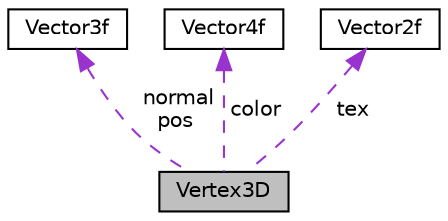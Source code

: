 digraph "Vertex3D"
{
 // LATEX_PDF_SIZE
  edge [fontname="Helvetica",fontsize="10",labelfontname="Helvetica",labelfontsize="10"];
  node [fontname="Helvetica",fontsize="10",shape=record];
  Node1 [label="Vertex3D",height=0.2,width=0.4,color="black", fillcolor="grey75", style="filled", fontcolor="black",tooltip="Textured, 3D vertex."];
  Node2 -> Node1 [dir="back",color="darkorchid3",fontsize="10",style="dashed",label=" normal\npos" ,fontname="Helvetica"];
  Node2 [label="Vector3f",height=0.2,width=0.4,color="black", fillcolor="white", style="filled",URL="$unionVector3f.html",tooltip="3D floating-point vector with convenience accessors."];
  Node3 -> Node1 [dir="back",color="darkorchid3",fontsize="10",style="dashed",label=" color" ,fontname="Helvetica"];
  Node3 [label="Vector4f",height=0.2,width=0.4,color="black", fillcolor="white", style="filled",URL="$unionVector4f.html",tooltip="4D floating-point vector with convenience accessors."];
  Node4 -> Node1 [dir="back",color="darkorchid3",fontsize="10",style="dashed",label=" tex" ,fontname="Helvetica"];
  Node4 [label="Vector2f",height=0.2,width=0.4,color="black", fillcolor="white", style="filled",URL="$unionVector2f.html",tooltip="2D floating-point vector with convenience accessors."];
}
